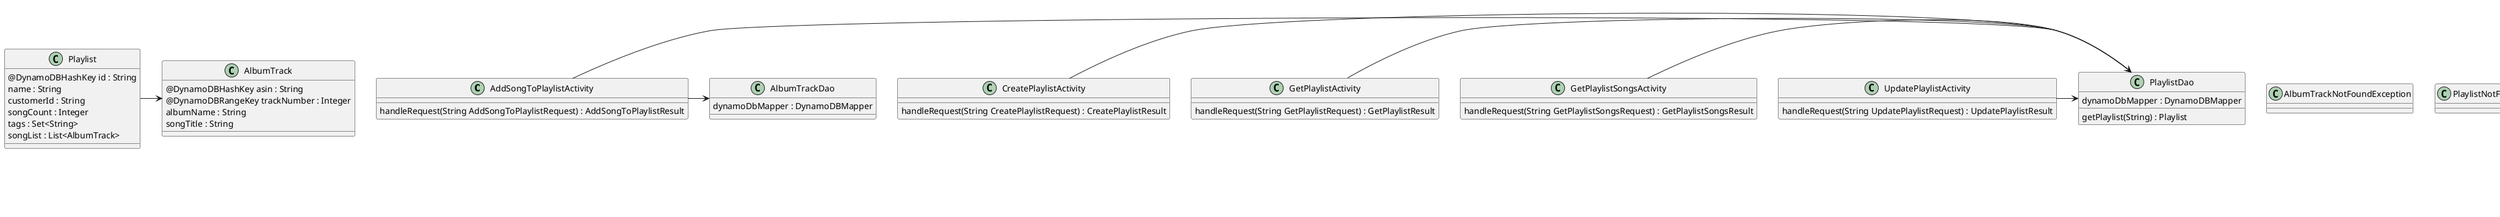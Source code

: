 @startuml

class AddSongToPlaylistActivity {
handleRequest(String AddSongToPlaylistRequest) : AddSongToPlaylistResult
}
class CreatePlaylistActivity {
handleRequest(String CreatePlaylistRequest) : CreatePlaylistResult
}
class GetPlaylistActivity {
handleRequest(String GetPlaylistRequest) : GetPlaylistResult
}
class GetPlaylistSongsActivity {
handleRequest(String GetPlaylistSongsRequest) : GetPlaylistSongsResult
}
class UpdatePlaylistActivity {
handleRequest(String UpdatePlaylistRequest) : UpdatePlaylistResult
}
class AlbumTrack {
@DynamoDBHashKey asin : String
@DynamoDBRangeKey trackNumber : Integer
albumName : String
songTitle : String
}
class Playlist {
@DynamoDBHashKey id : String
name : String
customerId : String
songCount : Integer
tags : Set<String>
songList : List<AlbumTrack>
}
class AlbumTrackDao {
dynamoDbMapper : DynamoDBMapper
}
class PlaylistDao {
dynamoDbMapper : DynamoDBMapper
getPlaylist(String) : Playlist
}
class AlbumTrackNotFoundException
class PlaylistNotFoundException
class AttributeException
class InvalidAttributeValueException
class InvalidAttributeChangeException


Playlist -> AlbumTrack
AddSongToPlaylistActivity -> AlbumTrackDao
CreatePlaylistActivity -> PlaylistDao
AddSongToPlaylistActivity -> PlaylistDao
GetPlaylistActivity -> PlaylistDao
GetPlaylistSongsActivity -> PlaylistDao
UpdatePlaylistActivity -> PlaylistDao
InvalidAttributeChangeException --|> AttributeException
InvalidAttributeValueException --|> AttributeException

@enduml